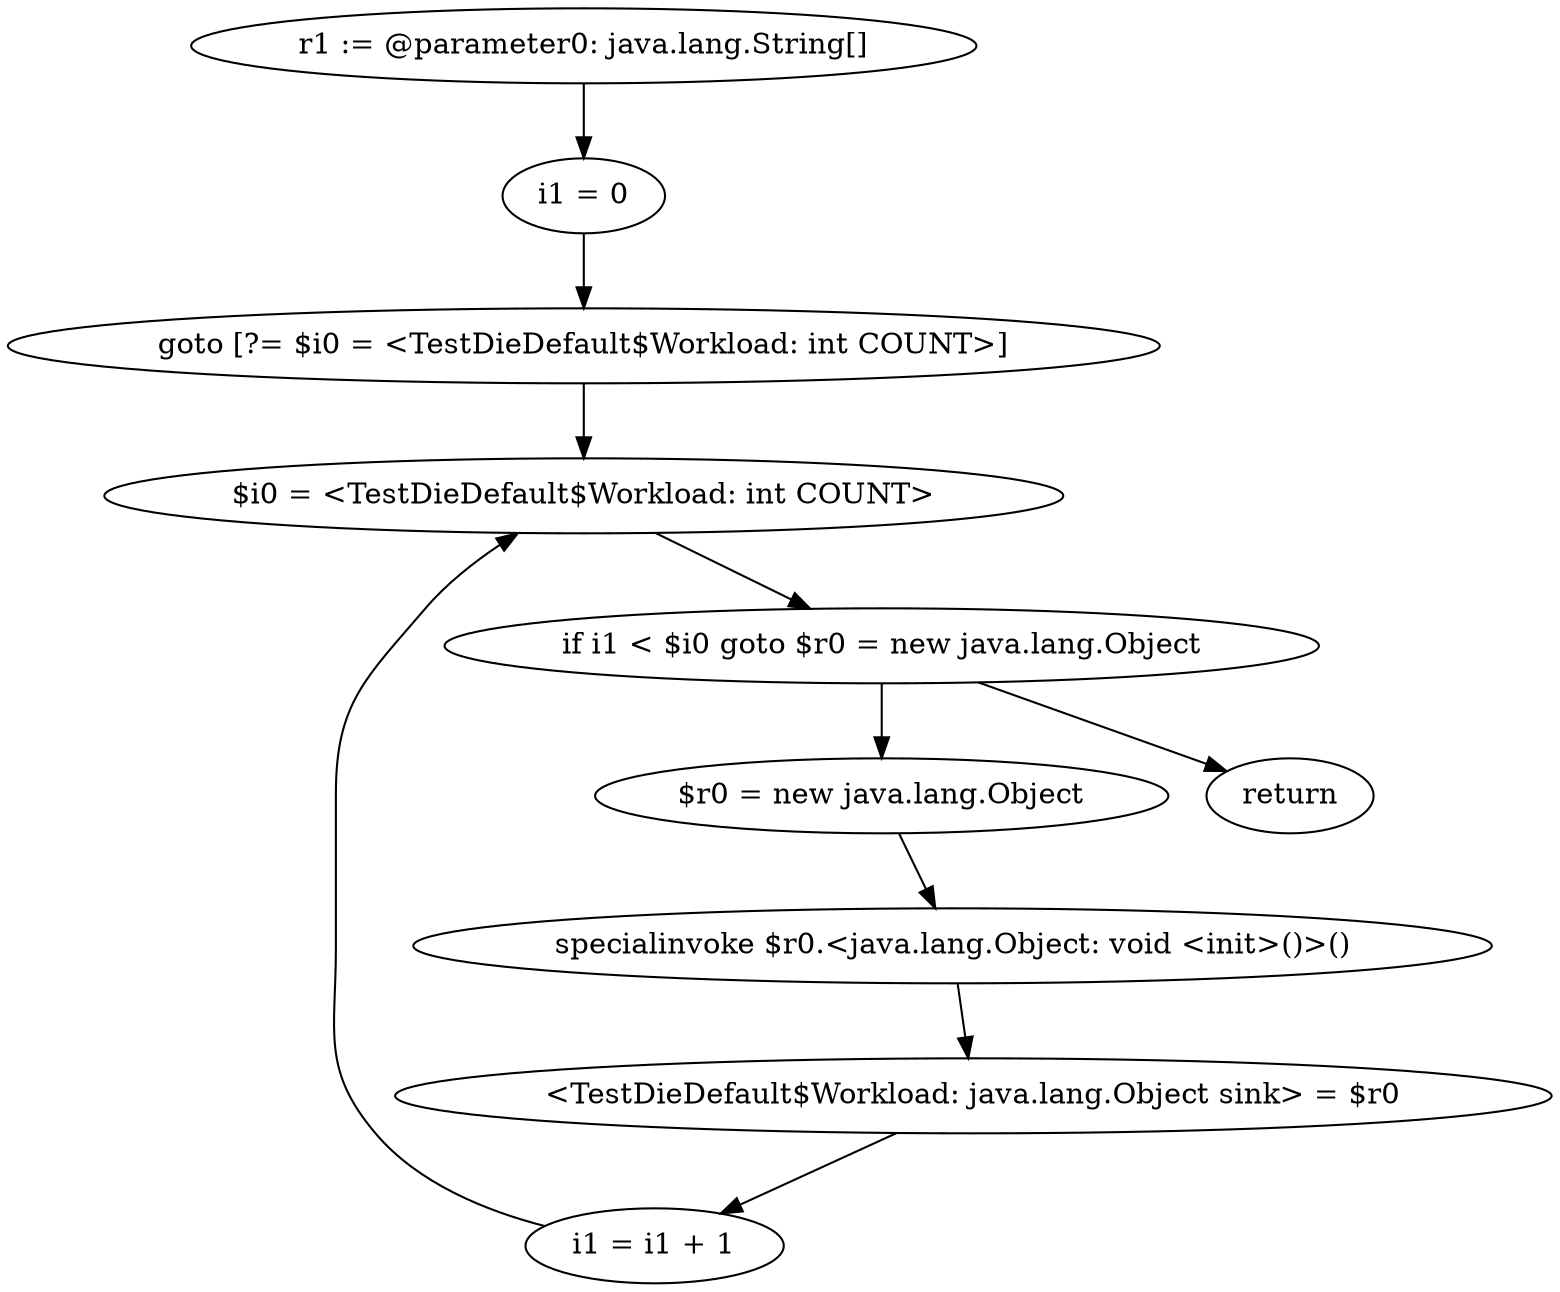 digraph "unitGraph" {
    "r1 := @parameter0: java.lang.String[]"
    "i1 = 0"
    "goto [?= $i0 = <TestDieDefault$Workload: int COUNT>]"
    "$r0 = new java.lang.Object"
    "specialinvoke $r0.<java.lang.Object: void <init>()>()"
    "<TestDieDefault$Workload: java.lang.Object sink> = $r0"
    "i1 = i1 + 1"
    "$i0 = <TestDieDefault$Workload: int COUNT>"
    "if i1 < $i0 goto $r0 = new java.lang.Object"
    "return"
    "r1 := @parameter0: java.lang.String[]"->"i1 = 0";
    "i1 = 0"->"goto [?= $i0 = <TestDieDefault$Workload: int COUNT>]";
    "goto [?= $i0 = <TestDieDefault$Workload: int COUNT>]"->"$i0 = <TestDieDefault$Workload: int COUNT>";
    "$r0 = new java.lang.Object"->"specialinvoke $r0.<java.lang.Object: void <init>()>()";
    "specialinvoke $r0.<java.lang.Object: void <init>()>()"->"<TestDieDefault$Workload: java.lang.Object sink> = $r0";
    "<TestDieDefault$Workload: java.lang.Object sink> = $r0"->"i1 = i1 + 1";
    "i1 = i1 + 1"->"$i0 = <TestDieDefault$Workload: int COUNT>";
    "$i0 = <TestDieDefault$Workload: int COUNT>"->"if i1 < $i0 goto $r0 = new java.lang.Object";
    "if i1 < $i0 goto $r0 = new java.lang.Object"->"return";
    "if i1 < $i0 goto $r0 = new java.lang.Object"->"$r0 = new java.lang.Object";
}
